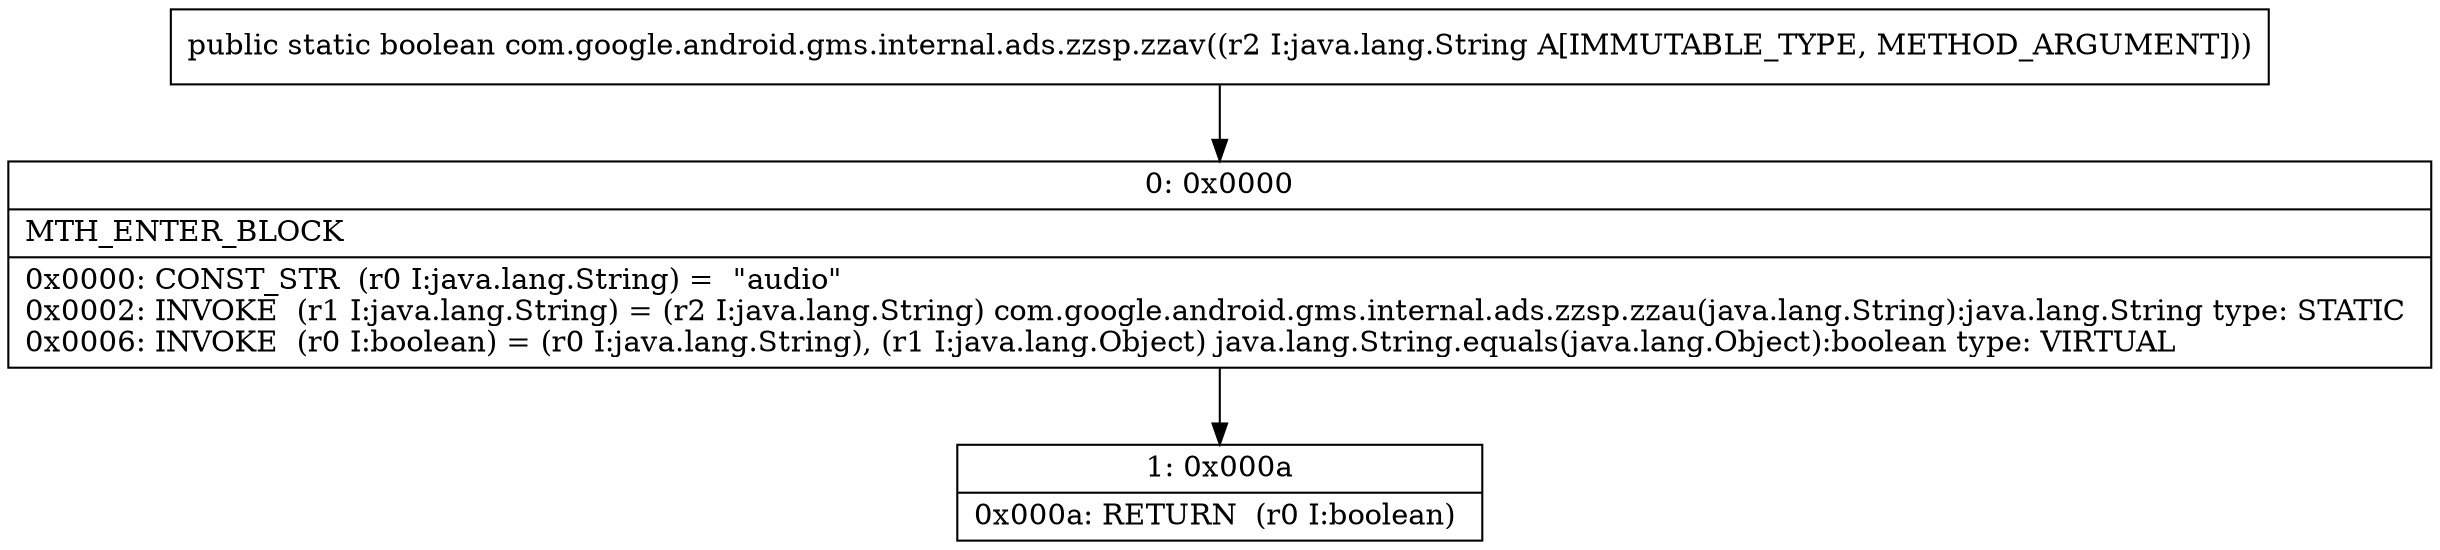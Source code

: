 digraph "CFG forcom.google.android.gms.internal.ads.zzsp.zzav(Ljava\/lang\/String;)Z" {
Node_0 [shape=record,label="{0\:\ 0x0000|MTH_ENTER_BLOCK\l|0x0000: CONST_STR  (r0 I:java.lang.String) =  \"audio\" \l0x0002: INVOKE  (r1 I:java.lang.String) = (r2 I:java.lang.String) com.google.android.gms.internal.ads.zzsp.zzau(java.lang.String):java.lang.String type: STATIC \l0x0006: INVOKE  (r0 I:boolean) = (r0 I:java.lang.String), (r1 I:java.lang.Object) java.lang.String.equals(java.lang.Object):boolean type: VIRTUAL \l}"];
Node_1 [shape=record,label="{1\:\ 0x000a|0x000a: RETURN  (r0 I:boolean) \l}"];
MethodNode[shape=record,label="{public static boolean com.google.android.gms.internal.ads.zzsp.zzav((r2 I:java.lang.String A[IMMUTABLE_TYPE, METHOD_ARGUMENT])) }"];
MethodNode -> Node_0;
Node_0 -> Node_1;
}

